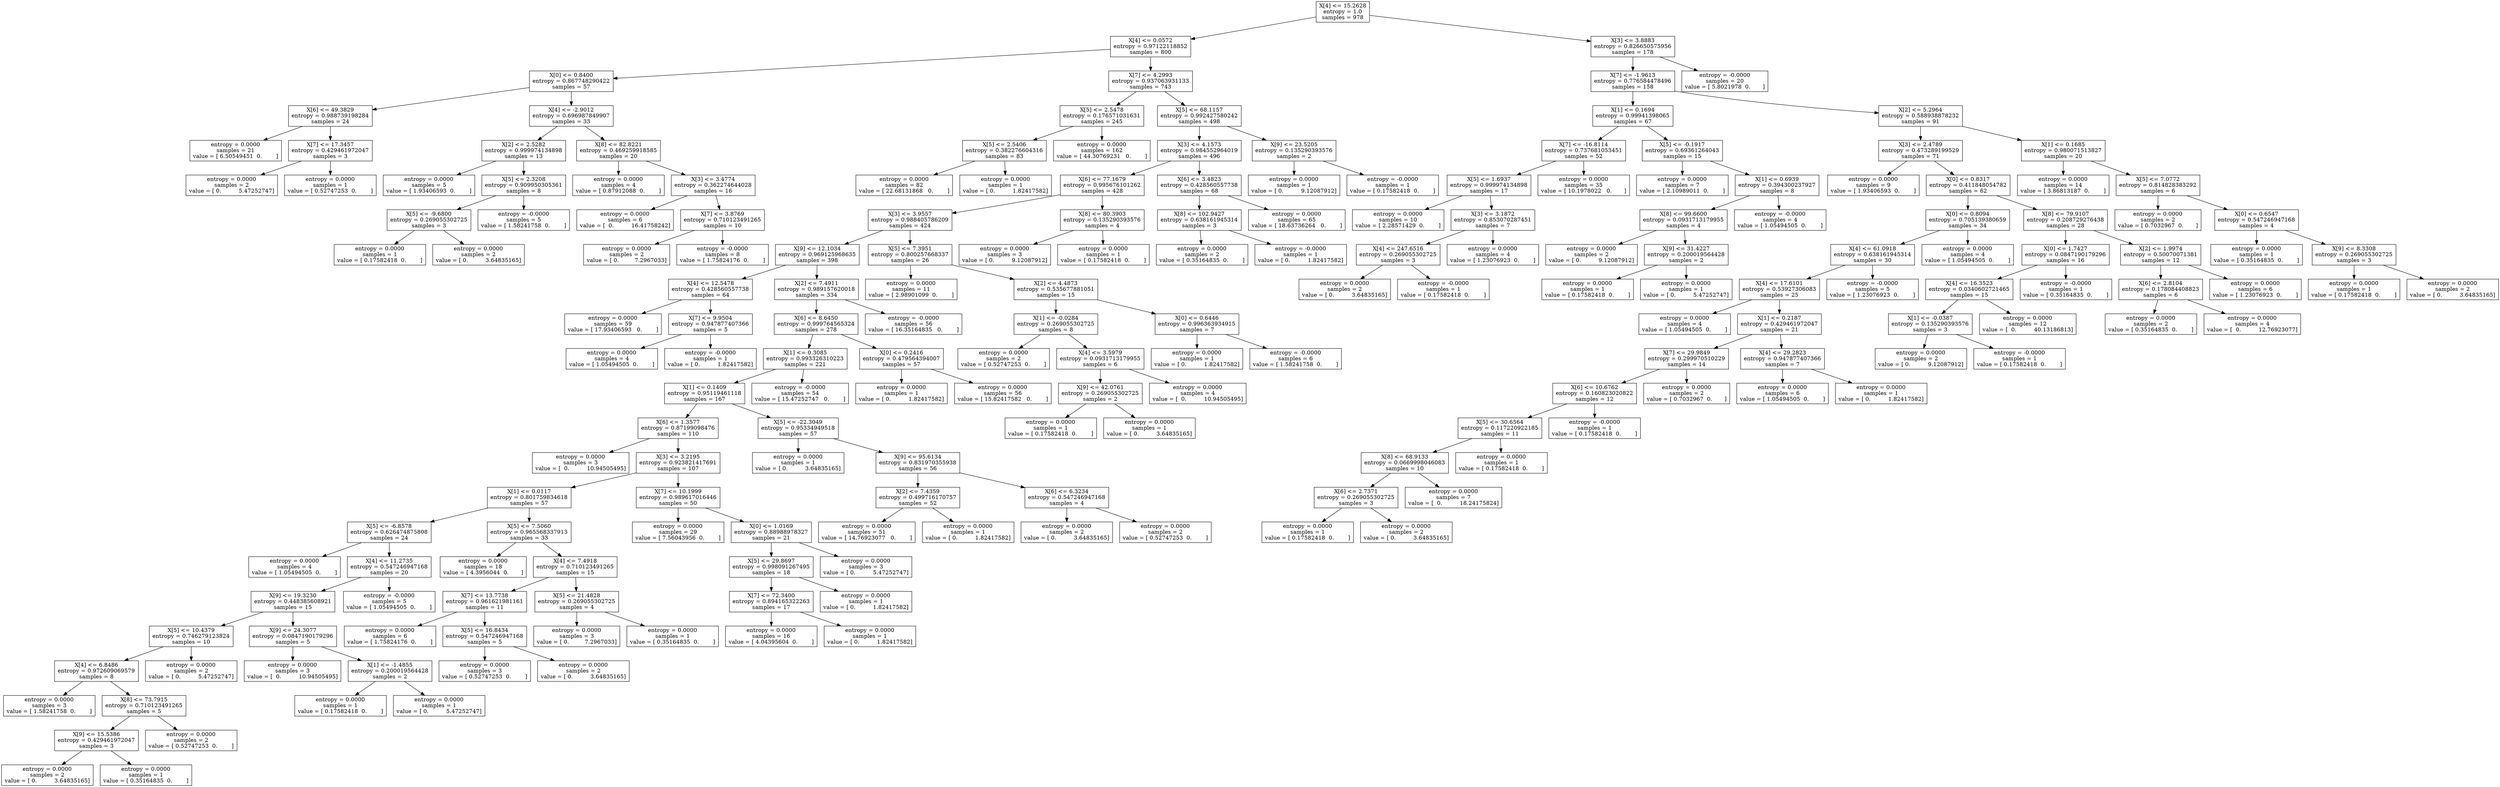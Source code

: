 digraph Tree {
0 [label="X[4] <= 15.2628\nentropy = 1.0\nsamples = 978", shape="box"] ;
1 [label="X[4] <= 0.0572\nentropy = 0.97122118852\nsamples = 800", shape="box"] ;
0 -> 1 ;
2 [label="X[0] <= 0.8400\nentropy = 0.867748290422\nsamples = 57", shape="box"] ;
1 -> 2 ;
3 [label="X[6] <= 49.3829\nentropy = 0.988739198284\nsamples = 24", shape="box"] ;
2 -> 3 ;
4 [label="entropy = 0.0000\nsamples = 21\nvalue = [ 6.50549451  0.        ]", shape="box"] ;
3 -> 4 ;
5 [label="X[7] <= 17.3457\nentropy = 0.429461972047\nsamples = 3", shape="box"] ;
3 -> 5 ;
6 [label="entropy = 0.0000\nsamples = 2\nvalue = [ 0.          5.47252747]", shape="box"] ;
5 -> 6 ;
7 [label="entropy = 0.0000\nsamples = 1\nvalue = [ 0.52747253  0.        ]", shape="box"] ;
5 -> 7 ;
8 [label="X[4] <= -2.9012\nentropy = 0.696987849907\nsamples = 33", shape="box"] ;
2 -> 8 ;
9 [label="X[2] <= 2.5282\nentropy = 0.999974134898\nsamples = 13", shape="box"] ;
8 -> 9 ;
10 [label="entropy = 0.0000\nsamples = 5\nvalue = [ 1.93406593  0.        ]", shape="box"] ;
9 -> 10 ;
11 [label="X[5] <= 2.3208\nentropy = 0.909950305361\nsamples = 8", shape="box"] ;
9 -> 11 ;
12 [label="X[5] <= -9.6800\nentropy = 0.269055302725\nsamples = 3", shape="box"] ;
11 -> 12 ;
13 [label="entropy = 0.0000\nsamples = 1\nvalue = [ 0.17582418  0.        ]", shape="box"] ;
12 -> 13 ;
14 [label="entropy = 0.0000\nsamples = 2\nvalue = [ 0.          3.64835165]", shape="box"] ;
12 -> 14 ;
15 [label="entropy = -0.0000\nsamples = 5\nvalue = [ 1.58241758  0.        ]", shape="box"] ;
11 -> 15 ;
16 [label="X[8] <= 82.8221\nentropy = 0.469259918585\nsamples = 20", shape="box"] ;
8 -> 16 ;
17 [label="entropy = 0.0000\nsamples = 4\nvalue = [ 0.87912088  0.        ]", shape="box"] ;
16 -> 17 ;
18 [label="X[3] <= 3.4774\nentropy = 0.362274644028\nsamples = 16", shape="box"] ;
16 -> 18 ;
19 [label="entropy = 0.0000\nsamples = 6\nvalue = [  0.          16.41758242]", shape="box"] ;
18 -> 19 ;
20 [label="X[7] <= 3.8769\nentropy = 0.710123491265\nsamples = 10", shape="box"] ;
18 -> 20 ;
21 [label="entropy = 0.0000\nsamples = 2\nvalue = [ 0.         7.2967033]", shape="box"] ;
20 -> 21 ;
22 [label="entropy = -0.0000\nsamples = 8\nvalue = [ 1.75824176  0.        ]", shape="box"] ;
20 -> 22 ;
23 [label="X[7] <= 4.2993\nentropy = 0.937063931133\nsamples = 743", shape="box"] ;
1 -> 23 ;
24 [label="X[5] <= 2.5478\nentropy = 0.176571031631\nsamples = 245", shape="box"] ;
23 -> 24 ;
25 [label="X[5] <= 2.5406\nentropy = 0.382276604316\nsamples = 83", shape="box"] ;
24 -> 25 ;
26 [label="entropy = 0.0000\nsamples = 82\nvalue = [ 22.68131868   0.        ]", shape="box"] ;
25 -> 26 ;
27 [label="entropy = 0.0000\nsamples = 1\nvalue = [ 0.          1.82417582]", shape="box"] ;
25 -> 27 ;
28 [label="entropy = 0.0000\nsamples = 162\nvalue = [ 44.30769231   0.        ]", shape="box"] ;
24 -> 28 ;
29 [label="X[5] <= 68.1157\nentropy = 0.992427580242\nsamples = 498", shape="box"] ;
23 -> 29 ;
30 [label="X[3] <= 4.1573\nentropy = 0.984552964019\nsamples = 496", shape="box"] ;
29 -> 30 ;
31 [label="X[6] <= 77.1679\nentropy = 0.995676101262\nsamples = 428", shape="box"] ;
30 -> 31 ;
32 [label="X[3] <= 3.9557\nentropy = 0.988405786209\nsamples = 424", shape="box"] ;
31 -> 32 ;
33 [label="X[9] <= 12.1034\nentropy = 0.969125968635\nsamples = 398", shape="box"] ;
32 -> 33 ;
34 [label="X[4] <= 12.5478\nentropy = 0.428560557738\nsamples = 64", shape="box"] ;
33 -> 34 ;
35 [label="entropy = 0.0000\nsamples = 59\nvalue = [ 17.93406593   0.        ]", shape="box"] ;
34 -> 35 ;
36 [label="X[7] <= 9.9504\nentropy = 0.947877407366\nsamples = 5", shape="box"] ;
34 -> 36 ;
37 [label="entropy = 0.0000\nsamples = 4\nvalue = [ 1.05494505  0.        ]", shape="box"] ;
36 -> 37 ;
38 [label="entropy = -0.0000\nsamples = 1\nvalue = [ 0.          1.82417582]", shape="box"] ;
36 -> 38 ;
39 [label="X[2] <= 7.4911\nentropy = 0.989157620018\nsamples = 334", shape="box"] ;
33 -> 39 ;
40 [label="X[6] <= 8.6450\nentropy = 0.999764565324\nsamples = 278", shape="box"] ;
39 -> 40 ;
41 [label="X[1] <= 0.3085\nentropy = 0.993326310223\nsamples = 221", shape="box"] ;
40 -> 41 ;
42 [label="X[1] <= 0.1409\nentropy = 0.95119461118\nsamples = 167", shape="box"] ;
41 -> 42 ;
43 [label="X[6] <= 1.3577\nentropy = 0.87199098476\nsamples = 110", shape="box"] ;
42 -> 43 ;
44 [label="entropy = 0.0000\nsamples = 3\nvalue = [  0.          10.94505495]", shape="box"] ;
43 -> 44 ;
45 [label="X[3] <= 3.2195\nentropy = 0.923821417691\nsamples = 107", shape="box"] ;
43 -> 45 ;
46 [label="X[1] <= 0.0117\nentropy = 0.801759834618\nsamples = 57", shape="box"] ;
45 -> 46 ;
47 [label="X[5] <= -6.8578\nentropy = 0.626474875808\nsamples = 24", shape="box"] ;
46 -> 47 ;
48 [label="entropy = 0.0000\nsamples = 4\nvalue = [ 1.05494505  0.        ]", shape="box"] ;
47 -> 48 ;
49 [label="X[4] <= 11.2735\nentropy = 0.547246947168\nsamples = 20", shape="box"] ;
47 -> 49 ;
50 [label="X[9] <= 19.3230\nentropy = 0.448385608921\nsamples = 15", shape="box"] ;
49 -> 50 ;
51 [label="X[5] <= 10.4379\nentropy = 0.746279123824\nsamples = 10", shape="box"] ;
50 -> 51 ;
52 [label="X[4] <= 6.8486\nentropy = 0.972609069579\nsamples = 8", shape="box"] ;
51 -> 52 ;
53 [label="entropy = 0.0000\nsamples = 3\nvalue = [ 1.58241758  0.        ]", shape="box"] ;
52 -> 53 ;
54 [label="X[8] <= 73.7915\nentropy = 0.710123491265\nsamples = 5", shape="box"] ;
52 -> 54 ;
55 [label="X[9] <= 15.5386\nentropy = 0.429461972047\nsamples = 3", shape="box"] ;
54 -> 55 ;
56 [label="entropy = 0.0000\nsamples = 2\nvalue = [ 0.          3.64835165]", shape="box"] ;
55 -> 56 ;
57 [label="entropy = 0.0000\nsamples = 1\nvalue = [ 0.35164835  0.        ]", shape="box"] ;
55 -> 57 ;
58 [label="entropy = 0.0000\nsamples = 2\nvalue = [ 0.52747253  0.        ]", shape="box"] ;
54 -> 58 ;
59 [label="entropy = 0.0000\nsamples = 2\nvalue = [ 0.          5.47252747]", shape="box"] ;
51 -> 59 ;
60 [label="X[9] <= 24.3077\nentropy = 0.0847190179296\nsamples = 5", shape="box"] ;
50 -> 60 ;
61 [label="entropy = 0.0000\nsamples = 3\nvalue = [  0.          10.94505495]", shape="box"] ;
60 -> 61 ;
62 [label="X[1] <= -1.4855\nentropy = 0.200019564428\nsamples = 2", shape="box"] ;
60 -> 62 ;
63 [label="entropy = 0.0000\nsamples = 1\nvalue = [ 0.17582418  0.        ]", shape="box"] ;
62 -> 63 ;
64 [label="entropy = 0.0000\nsamples = 1\nvalue = [ 0.          5.47252747]", shape="box"] ;
62 -> 64 ;
65 [label="entropy = -0.0000\nsamples = 5\nvalue = [ 1.05494505  0.        ]", shape="box"] ;
49 -> 65 ;
66 [label="X[5] <= 7.5060\nentropy = 0.965568337913\nsamples = 33", shape="box"] ;
46 -> 66 ;
67 [label="entropy = 0.0000\nsamples = 18\nvalue = [ 4.3956044  0.       ]", shape="box"] ;
66 -> 67 ;
68 [label="X[4] <= 7.4918\nentropy = 0.710123491265\nsamples = 15", shape="box"] ;
66 -> 68 ;
69 [label="X[7] <= 13.7738\nentropy = 0.961621981161\nsamples = 11", shape="box"] ;
68 -> 69 ;
70 [label="entropy = 0.0000\nsamples = 6\nvalue = [ 1.75824176  0.        ]", shape="box"] ;
69 -> 70 ;
71 [label="X[5] <= 16.8434\nentropy = 0.547246947168\nsamples = 5", shape="box"] ;
69 -> 71 ;
72 [label="entropy = 0.0000\nsamples = 3\nvalue = [ 0.52747253  0.        ]", shape="box"] ;
71 -> 72 ;
73 [label="entropy = 0.0000\nsamples = 2\nvalue = [ 0.          3.64835165]", shape="box"] ;
71 -> 73 ;
74 [label="X[5] <= 21.4828\nentropy = 0.269055302725\nsamples = 4", shape="box"] ;
68 -> 74 ;
75 [label="entropy = 0.0000\nsamples = 3\nvalue = [ 0.         7.2967033]", shape="box"] ;
74 -> 75 ;
76 [label="entropy = 0.0000\nsamples = 1\nvalue = [ 0.35164835  0.        ]", shape="box"] ;
74 -> 76 ;
77 [label="X[7] <= 10.1999\nentropy = 0.989617016446\nsamples = 50", shape="box"] ;
45 -> 77 ;
78 [label="entropy = 0.0000\nsamples = 29\nvalue = [ 7.56043956  0.        ]", shape="box"] ;
77 -> 78 ;
79 [label="X[0] <= 1.0169\nentropy = 0.88988978327\nsamples = 21", shape="box"] ;
77 -> 79 ;
80 [label="X[5] <= 29.8697\nentropy = 0.998091267495\nsamples = 18", shape="box"] ;
79 -> 80 ;
81 [label="X[7] <= 72.3400\nentropy = 0.894165322263\nsamples = 17", shape="box"] ;
80 -> 81 ;
82 [label="entropy = 0.0000\nsamples = 16\nvalue = [ 4.04395604  0.        ]", shape="box"] ;
81 -> 82 ;
83 [label="entropy = 0.0000\nsamples = 1\nvalue = [ 0.          1.82417582]", shape="box"] ;
81 -> 83 ;
84 [label="entropy = 0.0000\nsamples = 1\nvalue = [ 0.          1.82417582]", shape="box"] ;
80 -> 84 ;
85 [label="entropy = 0.0000\nsamples = 3\nvalue = [ 0.          5.47252747]", shape="box"] ;
79 -> 85 ;
86 [label="X[5] <= -22.3049\nentropy = 0.95334949518\nsamples = 57", shape="box"] ;
42 -> 86 ;
87 [label="entropy = 0.0000\nsamples = 1\nvalue = [ 0.          3.64835165]", shape="box"] ;
86 -> 87 ;
88 [label="X[9] <= 95.6134\nentropy = 0.831970355938\nsamples = 56", shape="box"] ;
86 -> 88 ;
89 [label="X[2] <= 7.4359\nentropy = 0.499716170757\nsamples = 52", shape="box"] ;
88 -> 89 ;
90 [label="entropy = 0.0000\nsamples = 51\nvalue = [ 14.76923077   0.        ]", shape="box"] ;
89 -> 90 ;
91 [label="entropy = 0.0000\nsamples = 1\nvalue = [ 0.          1.82417582]", shape="box"] ;
89 -> 91 ;
92 [label="X[6] <= 6.3234\nentropy = 0.547246947168\nsamples = 4", shape="box"] ;
88 -> 92 ;
93 [label="entropy = 0.0000\nsamples = 2\nvalue = [ 0.          3.64835165]", shape="box"] ;
92 -> 93 ;
94 [label="entropy = 0.0000\nsamples = 2\nvalue = [ 0.52747253  0.        ]", shape="box"] ;
92 -> 94 ;
95 [label="entropy = -0.0000\nsamples = 54\nvalue = [ 15.47252747   0.        ]", shape="box"] ;
41 -> 95 ;
96 [label="X[0] <= 0.2416\nentropy = 0.479564394007\nsamples = 57", shape="box"] ;
40 -> 96 ;
97 [label="entropy = 0.0000\nsamples = 1\nvalue = [ 0.          1.82417582]", shape="box"] ;
96 -> 97 ;
98 [label="entropy = 0.0000\nsamples = 56\nvalue = [ 15.82417582   0.        ]", shape="box"] ;
96 -> 98 ;
99 [label="entropy = -0.0000\nsamples = 56\nvalue = [ 16.35164835   0.        ]", shape="box"] ;
39 -> 99 ;
100 [label="X[5] <= 7.3951\nentropy = 0.800257668337\nsamples = 26", shape="box"] ;
32 -> 100 ;
101 [label="entropy = 0.0000\nsamples = 11\nvalue = [ 2.98901099  0.        ]", shape="box"] ;
100 -> 101 ;
102 [label="X[2] <= 4.4873\nentropy = 0.535677881051\nsamples = 15", shape="box"] ;
100 -> 102 ;
103 [label="X[1] <= -0.0284\nentropy = 0.269055302725\nsamples = 8", shape="box"] ;
102 -> 103 ;
104 [label="entropy = 0.0000\nsamples = 2\nvalue = [ 0.52747253  0.        ]", shape="box"] ;
103 -> 104 ;
105 [label="X[4] <= 3.5979\nentropy = 0.0931713179955\nsamples = 6", shape="box"] ;
103 -> 105 ;
106 [label="X[9] <= 42.0761\nentropy = 0.269055302725\nsamples = 2", shape="box"] ;
105 -> 106 ;
107 [label="entropy = 0.0000\nsamples = 1\nvalue = [ 0.17582418  0.        ]", shape="box"] ;
106 -> 107 ;
108 [label="entropy = 0.0000\nsamples = 1\nvalue = [ 0.          3.64835165]", shape="box"] ;
106 -> 108 ;
109 [label="entropy = 0.0000\nsamples = 4\nvalue = [  0.          10.94505495]", shape="box"] ;
105 -> 109 ;
110 [label="X[0] <= 0.6446\nentropy = 0.996363934915\nsamples = 7", shape="box"] ;
102 -> 110 ;
111 [label="entropy = 0.0000\nsamples = 1\nvalue = [ 0.          1.82417582]", shape="box"] ;
110 -> 111 ;
112 [label="entropy = -0.0000\nsamples = 6\nvalue = [ 1.58241758  0.        ]", shape="box"] ;
110 -> 112 ;
113 [label="X[8] <= 80.3903\nentropy = 0.135290393576\nsamples = 4", shape="box"] ;
31 -> 113 ;
114 [label="entropy = 0.0000\nsamples = 3\nvalue = [ 0.          9.12087912]", shape="box"] ;
113 -> 114 ;
115 [label="entropy = 0.0000\nsamples = 1\nvalue = [ 0.17582418  0.        ]", shape="box"] ;
113 -> 115 ;
116 [label="X[6] <= 3.4823\nentropy = 0.428560557738\nsamples = 68", shape="box"] ;
30 -> 116 ;
117 [label="X[8] <= 102.9427\nentropy = 0.638161945314\nsamples = 3", shape="box"] ;
116 -> 117 ;
118 [label="entropy = 0.0000\nsamples = 2\nvalue = [ 0.35164835  0.        ]", shape="box"] ;
117 -> 118 ;
119 [label="entropy = -0.0000\nsamples = 1\nvalue = [ 0.          1.82417582]", shape="box"] ;
117 -> 119 ;
120 [label="entropy = 0.0000\nsamples = 65\nvalue = [ 18.63736264   0.        ]", shape="box"] ;
116 -> 120 ;
121 [label="X[9] <= 23.5205\nentropy = 0.135290393576\nsamples = 2", shape="box"] ;
29 -> 121 ;
122 [label="entropy = 0.0000\nsamples = 1\nvalue = [ 0.          9.12087912]", shape="box"] ;
121 -> 122 ;
123 [label="entropy = -0.0000\nsamples = 1\nvalue = [ 0.17582418  0.        ]", shape="box"] ;
121 -> 123 ;
124 [label="X[3] <= 3.8883\nentropy = 0.826650575956\nsamples = 178", shape="box"] ;
0 -> 124 ;
125 [label="X[7] <= -1.9613\nentropy = 0.776584478496\nsamples = 158", shape="box"] ;
124 -> 125 ;
126 [label="X[1] <= 0.1694\nentropy = 0.99941398065\nsamples = 67", shape="box"] ;
125 -> 126 ;
127 [label="X[7] <= -16.8114\nentropy = 0.737681053451\nsamples = 52", shape="box"] ;
126 -> 127 ;
128 [label="X[5] <= 1.6937\nentropy = 0.999974134898\nsamples = 17", shape="box"] ;
127 -> 128 ;
129 [label="entropy = 0.0000\nsamples = 10\nvalue = [ 2.28571429  0.        ]", shape="box"] ;
128 -> 129 ;
130 [label="X[3] <= 3.1872\nentropy = 0.853070287451\nsamples = 7", shape="box"] ;
128 -> 130 ;
131 [label="X[4] <= 247.6516\nentropy = 0.269055302725\nsamples = 3", shape="box"] ;
130 -> 131 ;
132 [label="entropy = 0.0000\nsamples = 2\nvalue = [ 0.          3.64835165]", shape="box"] ;
131 -> 132 ;
133 [label="entropy = -0.0000\nsamples = 1\nvalue = [ 0.17582418  0.        ]", shape="box"] ;
131 -> 133 ;
134 [label="entropy = 0.0000\nsamples = 4\nvalue = [ 1.23076923  0.        ]", shape="box"] ;
130 -> 134 ;
135 [label="entropy = 0.0000\nsamples = 35\nvalue = [ 10.1978022   0.       ]", shape="box"] ;
127 -> 135 ;
136 [label="X[5] <= -0.1917\nentropy = 0.69361264043\nsamples = 15", shape="box"] ;
126 -> 136 ;
137 [label="entropy = 0.0000\nsamples = 7\nvalue = [ 2.10989011  0.        ]", shape="box"] ;
136 -> 137 ;
138 [label="X[1] <= 0.6939\nentropy = 0.394300237927\nsamples = 8", shape="box"] ;
136 -> 138 ;
139 [label="X[8] <= 99.6600\nentropy = 0.0931713179955\nsamples = 4", shape="box"] ;
138 -> 139 ;
140 [label="entropy = 0.0000\nsamples = 2\nvalue = [ 0.          9.12087912]", shape="box"] ;
139 -> 140 ;
141 [label="X[9] <= 31.4227\nentropy = 0.200019564428\nsamples = 2", shape="box"] ;
139 -> 141 ;
142 [label="entropy = 0.0000\nsamples = 1\nvalue = [ 0.17582418  0.        ]", shape="box"] ;
141 -> 142 ;
143 [label="entropy = 0.0000\nsamples = 1\nvalue = [ 0.          5.47252747]", shape="box"] ;
141 -> 143 ;
144 [label="entropy = -0.0000\nsamples = 4\nvalue = [ 1.05494505  0.        ]", shape="box"] ;
138 -> 144 ;
145 [label="X[2] <= 5.2964\nentropy = 0.588938878232\nsamples = 91", shape="box"] ;
125 -> 145 ;
146 [label="X[3] <= 2.4789\nentropy = 0.473289199529\nsamples = 71", shape="box"] ;
145 -> 146 ;
147 [label="entropy = 0.0000\nsamples = 9\nvalue = [ 1.93406593  0.        ]", shape="box"] ;
146 -> 147 ;
148 [label="X[0] <= 0.8317\nentropy = 0.411848054782\nsamples = 62", shape="box"] ;
146 -> 148 ;
149 [label="X[0] <= 0.8094\nentropy = 0.705139380659\nsamples = 34", shape="box"] ;
148 -> 149 ;
150 [label="X[4] <= 61.0918\nentropy = 0.638161945314\nsamples = 30", shape="box"] ;
149 -> 150 ;
151 [label="X[4] <= 17.6101\nentropy = 0.53927306083\nsamples = 25", shape="box"] ;
150 -> 151 ;
152 [label="entropy = 0.0000\nsamples = 4\nvalue = [ 1.05494505  0.        ]", shape="box"] ;
151 -> 152 ;
153 [label="X[1] <= 0.2187\nentropy = 0.429461972047\nsamples = 21", shape="box"] ;
151 -> 153 ;
154 [label="X[7] <= 29.9849\nentropy = 0.299970510229\nsamples = 14", shape="box"] ;
153 -> 154 ;
155 [label="X[6] <= 10.6762\nentropy = 0.160823020822\nsamples = 12", shape="box"] ;
154 -> 155 ;
156 [label="X[5] <= 30.6564\nentropy = 0.117220922185\nsamples = 11", shape="box"] ;
155 -> 156 ;
157 [label="X[8] <= 68.9133\nentropy = 0.0669998046083\nsamples = 10", shape="box"] ;
156 -> 157 ;
158 [label="X[6] <= 2.7371\nentropy = 0.269055302725\nsamples = 3", shape="box"] ;
157 -> 158 ;
159 [label="entropy = 0.0000\nsamples = 1\nvalue = [ 0.17582418  0.        ]", shape="box"] ;
158 -> 159 ;
160 [label="entropy = 0.0000\nsamples = 2\nvalue = [ 0.          3.64835165]", shape="box"] ;
158 -> 160 ;
161 [label="entropy = 0.0000\nsamples = 7\nvalue = [  0.          18.24175824]", shape="box"] ;
157 -> 161 ;
162 [label="entropy = 0.0000\nsamples = 1\nvalue = [ 0.17582418  0.        ]", shape="box"] ;
156 -> 162 ;
163 [label="entropy = -0.0000\nsamples = 1\nvalue = [ 0.17582418  0.        ]", shape="box"] ;
155 -> 163 ;
164 [label="entropy = 0.0000\nsamples = 2\nvalue = [ 0.7032967  0.       ]", shape="box"] ;
154 -> 164 ;
165 [label="X[4] <= 29.2823\nentropy = 0.947877407366\nsamples = 7", shape="box"] ;
153 -> 165 ;
166 [label="entropy = 0.0000\nsamples = 6\nvalue = [ 1.05494505  0.        ]", shape="box"] ;
165 -> 166 ;
167 [label="entropy = 0.0000\nsamples = 1\nvalue = [ 0.          1.82417582]", shape="box"] ;
165 -> 167 ;
168 [label="entropy = -0.0000\nsamples = 5\nvalue = [ 1.23076923  0.        ]", shape="box"] ;
150 -> 168 ;
169 [label="entropy = 0.0000\nsamples = 4\nvalue = [ 1.05494505  0.        ]", shape="box"] ;
149 -> 169 ;
170 [label="X[8] <= 79.9107\nentropy = 0.208729276438\nsamples = 28", shape="box"] ;
148 -> 170 ;
171 [label="X[0] <= 1.7427\nentropy = 0.0847190179296\nsamples = 16", shape="box"] ;
170 -> 171 ;
172 [label="X[4] <= 16.3523\nentropy = 0.0340602721465\nsamples = 15", shape="box"] ;
171 -> 172 ;
173 [label="X[1] <= -0.0387\nentropy = 0.135290393576\nsamples = 3", shape="box"] ;
172 -> 173 ;
174 [label="entropy = 0.0000\nsamples = 2\nvalue = [ 0.          9.12087912]", shape="box"] ;
173 -> 174 ;
175 [label="entropy = -0.0000\nsamples = 1\nvalue = [ 0.17582418  0.        ]", shape="box"] ;
173 -> 175 ;
176 [label="entropy = 0.0000\nsamples = 12\nvalue = [  0.          40.13186813]", shape="box"] ;
172 -> 176 ;
177 [label="entropy = -0.0000\nsamples = 1\nvalue = [ 0.35164835  0.        ]", shape="box"] ;
171 -> 177 ;
178 [label="X[2] <= 1.9974\nentropy = 0.50070071381\nsamples = 12", shape="box"] ;
170 -> 178 ;
179 [label="X[6] <= 2.8104\nentropy = 0.178084408823\nsamples = 6", shape="box"] ;
178 -> 179 ;
180 [label="entropy = 0.0000\nsamples = 2\nvalue = [ 0.35164835  0.        ]", shape="box"] ;
179 -> 180 ;
181 [label="entropy = 0.0000\nsamples = 4\nvalue = [  0.          12.76923077]", shape="box"] ;
179 -> 181 ;
182 [label="entropy = 0.0000\nsamples = 6\nvalue = [ 1.23076923  0.        ]", shape="box"] ;
178 -> 182 ;
183 [label="X[1] <= 0.1685\nentropy = 0.980071513827\nsamples = 20", shape="box"] ;
145 -> 183 ;
184 [label="entropy = 0.0000\nsamples = 14\nvalue = [ 3.86813187  0.        ]", shape="box"] ;
183 -> 184 ;
185 [label="X[5] <= 7.0772\nentropy = 0.814828383292\nsamples = 6", shape="box"] ;
183 -> 185 ;
186 [label="entropy = 0.0000\nsamples = 2\nvalue = [ 0.7032967  0.       ]", shape="box"] ;
185 -> 186 ;
187 [label="X[0] <= 0.6547\nentropy = 0.547246947168\nsamples = 4", shape="box"] ;
185 -> 187 ;
188 [label="entropy = 0.0000\nsamples = 1\nvalue = [ 0.35164835  0.        ]", shape="box"] ;
187 -> 188 ;
189 [label="X[9] <= 8.3308\nentropy = 0.269055302725\nsamples = 3", shape="box"] ;
187 -> 189 ;
190 [label="entropy = 0.0000\nsamples = 1\nvalue = [ 0.17582418  0.        ]", shape="box"] ;
189 -> 190 ;
191 [label="entropy = 0.0000\nsamples = 2\nvalue = [ 0.          3.64835165]", shape="box"] ;
189 -> 191 ;
192 [label="entropy = -0.0000\nsamples = 20\nvalue = [ 5.8021978  0.       ]", shape="box"] ;
124 -> 192 ;
}